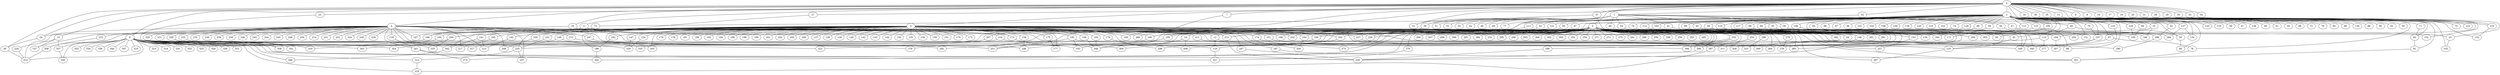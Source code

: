 
graph graphname {
    0 -- 1
0 -- 2
0 -- 3
0 -- 4
0 -- 5
0 -- 6
0 -- 7
0 -- 8
0 -- 9
0 -- 10
0 -- 11
0 -- 12
0 -- 13
0 -- 14
0 -- 15
0 -- 16
0 -- 17
0 -- 18
0 -- 19
0 -- 20
0 -- 21
0 -- 22
0 -- 23
0 -- 24
0 -- 25
0 -- 26
0 -- 27
0 -- 28
0 -- 29
0 -- 30
0 -- 31
0 -- 32
0 -- 33
0 -- 34
0 -- 35
0 -- 36
0 -- 37
1 -- 38
1 -- 39
1 -- 40
1 -- 41
1 -- 42
1 -- 43
1 -- 44
1 -- 45
1 -- 46
1 -- 47
1 -- 48
1 -- 49
1 -- 50
1 -- 51
1 -- 52
1 -- 53
1 -- 54
1 -- 55
1 -- 31
1 -- 168
2 -- 128
2 -- 130
2 -- 131
2 -- 132
2 -- 133
2 -- 134
2 -- 129
2 -- 135
2 -- 56
2 -- 57
2 -- 58
2 -- 59
2 -- 60
2 -- 61
2 -- 62
2 -- 63
2 -- 64
2 -- 65
2 -- 66
2 -- 67
2 -- 68
2 -- 69
2 -- 70
2 -- 71
2 -- 72
2 -- 73
2 -- 74
2 -- 75
2 -- 76
2 -- 77
2 -- 78
2 -- 79
2 -- 80
2 -- 81
2 -- 82
2 -- 83
2 -- 84
2 -- 85
2 -- 86
2 -- 87
2 -- 88
2 -- 89
2 -- 90
2 -- 91
2 -- 92
2 -- 93
2 -- 94
2 -- 95
2 -- 96
2 -- 97
2 -- 98
2 -- 99
2 -- 100
2 -- 101
2 -- 102
2 -- 103
2 -- 104
2 -- 105
2 -- 106
2 -- 107
2 -- 108
2 -- 109
2 -- 110
2 -- 111
2 -- 112
2 -- 113
2 -- 114
2 -- 115
2 -- 116
2 -- 117
2 -- 118
2 -- 119
2 -- 120
2 -- 121
2 -- 122
2 -- 123
2 -- 124
2 -- 125
2 -- 126
2 -- 127
3 -- 136
3 -- 137
3 -- 138
3 -- 139
3 -- 140
3 -- 141
3 -- 142
3 -- 143
3 -- 144
3 -- 145
3 -- 146
3 -- 147
3 -- 148
3 -- 149
3 -- 150
3 -- 151
3 -- 152
3 -- 153
3 -- 154
3 -- 155
3 -- 156
3 -- 157
3 -- 158
3 -- 159
3 -- 160
3 -- 161
3 -- 162
3 -- 163
3 -- 164
3 -- 165
3 -- 166
3 -- 167
3 -- 168
3 -- 169
3 -- 170
3 -- 171
3 -- 172
3 -- 173
3 -- 174
3 -- 175
3 -- 176
3 -- 177
3 -- 178
3 -- 179
3 -- 180
3 -- 181
3 -- 182
3 -- 183
3 -- 184
3 -- 185
3 -- 186
3 -- 187
3 -- 188
3 -- 189
3 -- 190
3 -- 191
3 -- 192
3 -- 193
3 -- 194
3 -- 195
3 -- 196
3 -- 197
3 -- 198
3 -- 199
3 -- 200
3 -- 201
3 -- 202
3 -- 203
3 -- 204
3 -- 205
3 -- 206
3 -- 207
3 -- 208
3 -- 309
4 -- 209
4 -- 210
4 -- 211
4 -- 212
4 -- 213
4 -- 214
4 -- 215
4 -- 216
4 -- 217
4 -- 218
4 -- 219
4 -- 220
4 -- 221
4 -- 222
4 -- 223
4 -- 224
4 -- 225
4 -- 226
4 -- 227
4 -- 228
4 -- 229
4 -- 230
4 -- 231
4 -- 232
4 -- 233
4 -- 234
4 -- 235
4 -- 236
4 -- 237
4 -- 238
4 -- 239
4 -- 240
4 -- 241
4 -- 242
4 -- 243
4 -- 244
4 -- 245
4 -- 246
4 -- 247
4 -- 248
4 -- 249
4 -- 250
4 -- 251
4 -- 173
4 -- 12
4 -- 187
5 -- 256
5 -- 258
5 -- 259
5 -- 260
5 -- 261
5 -- 262
5 -- 257
5 -- 264
5 -- 265
5 -- 266
5 -- 267
5 -- 268
5 -- 269
5 -- 270
5 -- 271
5 -- 272
5 -- 273
5 -- 274
5 -- 275
5 -- 276
5 -- 277
5 -- 278
5 -- 279
5 -- 280
5 -- 281
5 -- 282
5 -- 283
5 -- 284
5 -- 285
5 -- 286
5 -- 287
5 -- 288
5 -- 289
5 -- 290
5 -- 291
5 -- 292
5 -- 293
5 -- 294
5 -- 295
5 -- 296
5 -- 297
5 -- 298
5 -- 263
5 -- 300
5 -- 301
5 -- 302
5 -- 303
5 -- 304
5 -- 305
5 -- 306
5 -- 307
5 -- 308
5 -- 309
5 -- 299
5 -- 252
5 -- 253
5 -- 254
5 -- 255
5 -- 23
5 -- 105
6 -- 310
6 -- 311
6 -- 312
6 -- 313
6 -- 314
6 -- 315
6 -- 316
6 -- 317
6 -- 318
6 -- 319
6 -- 320
6 -- 321
6 -- 322
6 -- 323
6 -- 324
6 -- 325
6 -- 326
6 -- 327
6 -- 328
6 -- 329
6 -- 330
6 -- 331
6 -- 332
6 -- 333
6 -- 334
6 -- 335
6 -- 336
6 -- 337
6 -- 338
6 -- 339
6 -- 340
6 -- 341
6 -- 342
6 -- 343
6 -- 344
6 -- 345
6 -- 346
6 -- 347
6 -- 348
6 -- 349
7 -- 333
10 -- 186
10 -- 184
11 -- 342
11 -- 212
11 -- 64
11 -- 24
12 -- 119
12 -- 86
13 -- 125
14 -- 348
14 -- 208
15 -- 337
15 -- 157
15 -- 315
18 -- 75
22 -- 338
23 -- 103
24 -- 26
25 -- 119
25 -- 166
26 -- 315
27 -- 251
32 -- 219
35 -- 152
36 -- 122
36 -- 234
37 -- 39
37 -- 281
38 -- 345
39 -- 287
39 -- 180
40 -- 114
40 -- 50
41 -- 311
43 -- 146
43 -- 94
44 -- 184
45 -- 349
46 -- 282
47 -- 86
50 -- 80
53 -- 212
53 -- 227
54 -- 64
58 -- 81
58 -- 262
58 -- 160
59 -- 171
62 -- 288
63 -- 242
63 -- 190
66 -- 195
67 -- 264
67 -- 76
69 -- 349
69 -- 281
70 -- 107
71 -- 82
73 -- 225
74 -- 226
76 -- 301
77 -- 160
79 -- 253
81 -- 219
82 -- 91
84 -- 265
87 -- 162
89 -- 146
91 -- 301
98 -- 183
98 -- 136
100 -- 303
102 -- 311
102 -- 203
105 -- 246
106 -- 190
106 -- 288
107 -- 340
107 -- 207
110 -- 153
110 -- 326
111 -- 333
112 -- 282
113 -- 293
114 -- 321
114 -- 277
115 -- 210
115 -- 131
116 -- 345
117 -- 279
119 -- 327
121 -- 226
121 -- 225
125 -- 132
126 -- 195
127 -- 134
127 -- 284
129 -- 153
141 -- 342
141 -- 213
145 -- 213
146 -- 320
147 -- 329
148 -- 317
148 -- 163
149 -- 348
151 -- 266
153 -- 257
154 -- 329
158 -- 246
160 -- 251
162 -- 204
164 -- 343
165 -- 217
166 -- 319
167 -- 320
169 -- 249
173 -- 269
174 -- 273
175 -- 177
179 -- 298
182 -- 188
184 -- 207
185 -- 333
185 -- 251
185 -- 265
188 -- 304
190 -- 348
191 -- 225
193 -- 348
197 -- 301
200 -- 324
200 -- 233
203 -- 208
209 -- 338
211 -- 306
212 -- 320
215 -- 278
216 -- 322
216 -- 264
218 -- 241
219 -- 297
220 -- 315
223 -- 308
225 -- 237
225 -- 312
227 -- 311
232 -- 341
241 -- 274
241 -- 304
247 -- 292
253 -- 266
253 -- 306
255 -- 287
266 -- 320
270 -- 327
276 -- 279
286 -- 321
287 -- 318
288 -- 290
299 -- 320
307 -- 335
308 -- 315
312 -- 318
337 -- 339
342 -- 346

}
